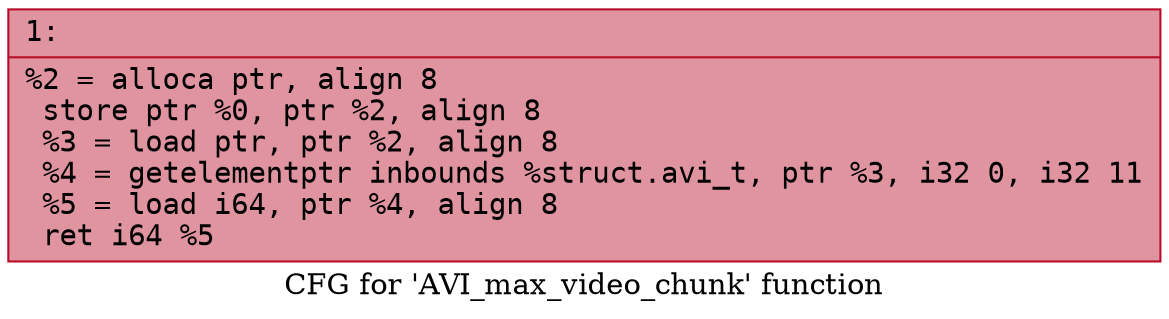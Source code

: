 digraph "CFG for 'AVI_max_video_chunk' function" {
	label="CFG for 'AVI_max_video_chunk' function";

	Node0x6000005a8280 [shape=record,color="#b70d28ff", style=filled, fillcolor="#b70d2870" fontname="Courier",label="{1:\l|  %2 = alloca ptr, align 8\l  store ptr %0, ptr %2, align 8\l  %3 = load ptr, ptr %2, align 8\l  %4 = getelementptr inbounds %struct.avi_t, ptr %3, i32 0, i32 11\l  %5 = load i64, ptr %4, align 8\l  ret i64 %5\l}"];
}
